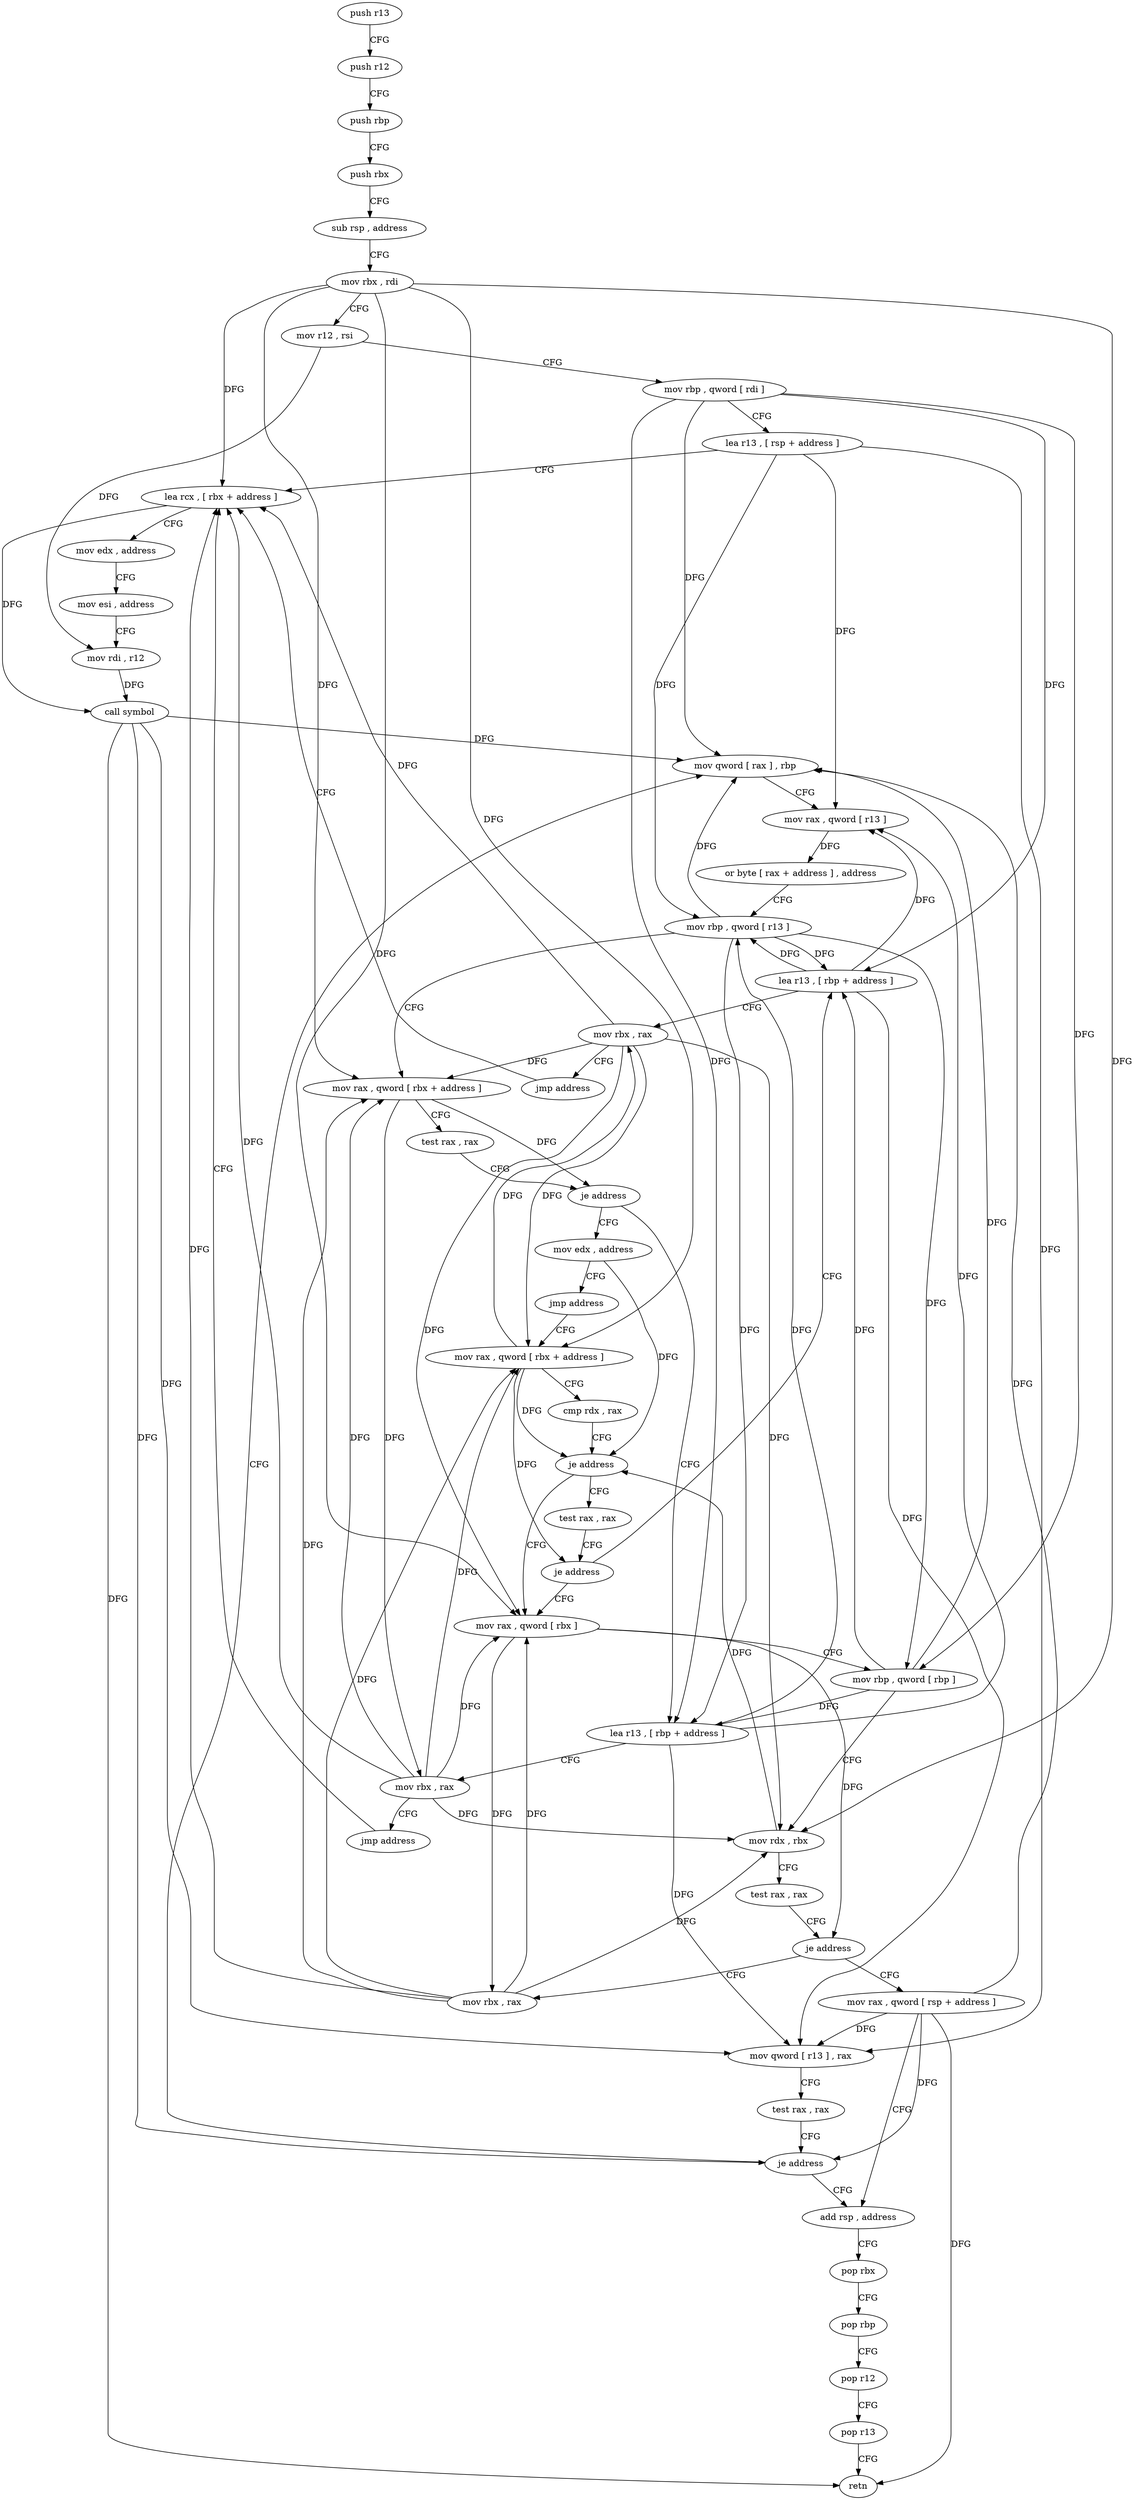 digraph "func" {
"4321611" [label = "push r13" ]
"4321613" [label = "push r12" ]
"4321615" [label = "push rbp" ]
"4321616" [label = "push rbx" ]
"4321617" [label = "sub rsp , address" ]
"4321621" [label = "mov rbx , rdi" ]
"4321624" [label = "mov r12 , rsi" ]
"4321627" [label = "mov rbp , qword [ rdi ]" ]
"4321630" [label = "lea r13 , [ rsp + address ]" ]
"4321635" [label = "lea rcx , [ rbx + address ]" ]
"4321745" [label = "add rsp , address" ]
"4321749" [label = "pop rbx" ]
"4321750" [label = "pop rbp" ]
"4321751" [label = "pop r12" ]
"4321753" [label = "pop r13" ]
"4321755" [label = "retn" ]
"4321666" [label = "mov qword [ rax ] , rbp" ]
"4321669" [label = "mov rax , qword [ r13 ]" ]
"4321673" [label = "or byte [ rax + address ] , address" ]
"4321677" [label = "mov rbp , qword [ r13 ]" ]
"4321681" [label = "mov rax , qword [ rbx + address ]" ]
"4321685" [label = "test rax , rax" ]
"4321688" [label = "je address" ]
"4321756" [label = "mov edx , address" ]
"4321690" [label = "lea r13 , [ rbp + address ]" ]
"4321761" [label = "jmp address" ]
"4321717" [label = "mov rax , qword [ rbx + address ]" ]
"4321694" [label = "mov rbx , rax" ]
"4321697" [label = "jmp address" ]
"4321721" [label = "cmp rdx , rax" ]
"4321724" [label = "je address" ]
"4321699" [label = "mov rax , qword [ rbx ]" ]
"4321726" [label = "test rax , rax" ]
"4321639" [label = "mov edx , address" ]
"4321644" [label = "mov esi , address" ]
"4321649" [label = "mov rdi , r12" ]
"4321652" [label = "call symbol" ]
"4321657" [label = "mov qword [ r13 ] , rax" ]
"4321661" [label = "test rax , rax" ]
"4321664" [label = "je address" ]
"4321702" [label = "mov rbp , qword [ rbp ]" ]
"4321706" [label = "mov rdx , rbx" ]
"4321709" [label = "test rax , rax" ]
"4321712" [label = "je address" ]
"4321740" [label = "mov rax , qword [ rsp + address ]" ]
"4321714" [label = "mov rbx , rax" ]
"4321729" [label = "je address" ]
"4321731" [label = "lea r13 , [ rbp + address ]" ]
"4321735" [label = "mov rbx , rax" ]
"4321738" [label = "jmp address" ]
"4321611" -> "4321613" [ label = "CFG" ]
"4321613" -> "4321615" [ label = "CFG" ]
"4321615" -> "4321616" [ label = "CFG" ]
"4321616" -> "4321617" [ label = "CFG" ]
"4321617" -> "4321621" [ label = "CFG" ]
"4321621" -> "4321624" [ label = "CFG" ]
"4321621" -> "4321635" [ label = "DFG" ]
"4321621" -> "4321681" [ label = "DFG" ]
"4321621" -> "4321717" [ label = "DFG" ]
"4321621" -> "4321699" [ label = "DFG" ]
"4321621" -> "4321706" [ label = "DFG" ]
"4321624" -> "4321627" [ label = "CFG" ]
"4321624" -> "4321649" [ label = "DFG" ]
"4321627" -> "4321630" [ label = "CFG" ]
"4321627" -> "4321666" [ label = "DFG" ]
"4321627" -> "4321690" [ label = "DFG" ]
"4321627" -> "4321702" [ label = "DFG" ]
"4321627" -> "4321731" [ label = "DFG" ]
"4321630" -> "4321635" [ label = "CFG" ]
"4321630" -> "4321657" [ label = "DFG" ]
"4321630" -> "4321669" [ label = "DFG" ]
"4321630" -> "4321677" [ label = "DFG" ]
"4321635" -> "4321639" [ label = "CFG" ]
"4321635" -> "4321652" [ label = "DFG" ]
"4321745" -> "4321749" [ label = "CFG" ]
"4321749" -> "4321750" [ label = "CFG" ]
"4321750" -> "4321751" [ label = "CFG" ]
"4321751" -> "4321753" [ label = "CFG" ]
"4321753" -> "4321755" [ label = "CFG" ]
"4321666" -> "4321669" [ label = "CFG" ]
"4321669" -> "4321673" [ label = "DFG" ]
"4321673" -> "4321677" [ label = "CFG" ]
"4321677" -> "4321681" [ label = "CFG" ]
"4321677" -> "4321666" [ label = "DFG" ]
"4321677" -> "4321690" [ label = "DFG" ]
"4321677" -> "4321702" [ label = "DFG" ]
"4321677" -> "4321731" [ label = "DFG" ]
"4321681" -> "4321685" [ label = "CFG" ]
"4321681" -> "4321688" [ label = "DFG" ]
"4321681" -> "4321694" [ label = "DFG" ]
"4321685" -> "4321688" [ label = "CFG" ]
"4321688" -> "4321756" [ label = "CFG" ]
"4321688" -> "4321690" [ label = "CFG" ]
"4321756" -> "4321761" [ label = "CFG" ]
"4321756" -> "4321724" [ label = "DFG" ]
"4321690" -> "4321694" [ label = "CFG" ]
"4321690" -> "4321669" [ label = "DFG" ]
"4321690" -> "4321677" [ label = "DFG" ]
"4321690" -> "4321657" [ label = "DFG" ]
"4321761" -> "4321717" [ label = "CFG" ]
"4321717" -> "4321721" [ label = "CFG" ]
"4321717" -> "4321724" [ label = "DFG" ]
"4321717" -> "4321729" [ label = "DFG" ]
"4321717" -> "4321735" [ label = "DFG" ]
"4321694" -> "4321697" [ label = "CFG" ]
"4321694" -> "4321635" [ label = "DFG" ]
"4321694" -> "4321681" [ label = "DFG" ]
"4321694" -> "4321717" [ label = "DFG" ]
"4321694" -> "4321699" [ label = "DFG" ]
"4321694" -> "4321706" [ label = "DFG" ]
"4321697" -> "4321635" [ label = "CFG" ]
"4321721" -> "4321724" [ label = "CFG" ]
"4321724" -> "4321699" [ label = "CFG" ]
"4321724" -> "4321726" [ label = "CFG" ]
"4321699" -> "4321702" [ label = "CFG" ]
"4321699" -> "4321712" [ label = "DFG" ]
"4321699" -> "4321714" [ label = "DFG" ]
"4321726" -> "4321729" [ label = "CFG" ]
"4321639" -> "4321644" [ label = "CFG" ]
"4321644" -> "4321649" [ label = "CFG" ]
"4321649" -> "4321652" [ label = "DFG" ]
"4321652" -> "4321657" [ label = "DFG" ]
"4321652" -> "4321664" [ label = "DFG" ]
"4321652" -> "4321755" [ label = "DFG" ]
"4321652" -> "4321666" [ label = "DFG" ]
"4321657" -> "4321661" [ label = "CFG" ]
"4321661" -> "4321664" [ label = "CFG" ]
"4321664" -> "4321745" [ label = "CFG" ]
"4321664" -> "4321666" [ label = "CFG" ]
"4321702" -> "4321706" [ label = "CFG" ]
"4321702" -> "4321666" [ label = "DFG" ]
"4321702" -> "4321690" [ label = "DFG" ]
"4321702" -> "4321731" [ label = "DFG" ]
"4321706" -> "4321709" [ label = "CFG" ]
"4321706" -> "4321724" [ label = "DFG" ]
"4321709" -> "4321712" [ label = "CFG" ]
"4321712" -> "4321740" [ label = "CFG" ]
"4321712" -> "4321714" [ label = "CFG" ]
"4321740" -> "4321745" [ label = "CFG" ]
"4321740" -> "4321657" [ label = "DFG" ]
"4321740" -> "4321664" [ label = "DFG" ]
"4321740" -> "4321755" [ label = "DFG" ]
"4321740" -> "4321666" [ label = "DFG" ]
"4321714" -> "4321717" [ label = "DFG" ]
"4321714" -> "4321635" [ label = "DFG" ]
"4321714" -> "4321681" [ label = "DFG" ]
"4321714" -> "4321699" [ label = "DFG" ]
"4321714" -> "4321706" [ label = "DFG" ]
"4321729" -> "4321699" [ label = "CFG" ]
"4321729" -> "4321731" [ label = "CFG" ]
"4321731" -> "4321735" [ label = "CFG" ]
"4321731" -> "4321669" [ label = "DFG" ]
"4321731" -> "4321677" [ label = "DFG" ]
"4321731" -> "4321657" [ label = "DFG" ]
"4321735" -> "4321738" [ label = "CFG" ]
"4321735" -> "4321635" [ label = "DFG" ]
"4321735" -> "4321681" [ label = "DFG" ]
"4321735" -> "4321717" [ label = "DFG" ]
"4321735" -> "4321699" [ label = "DFG" ]
"4321735" -> "4321706" [ label = "DFG" ]
"4321738" -> "4321635" [ label = "CFG" ]
}
